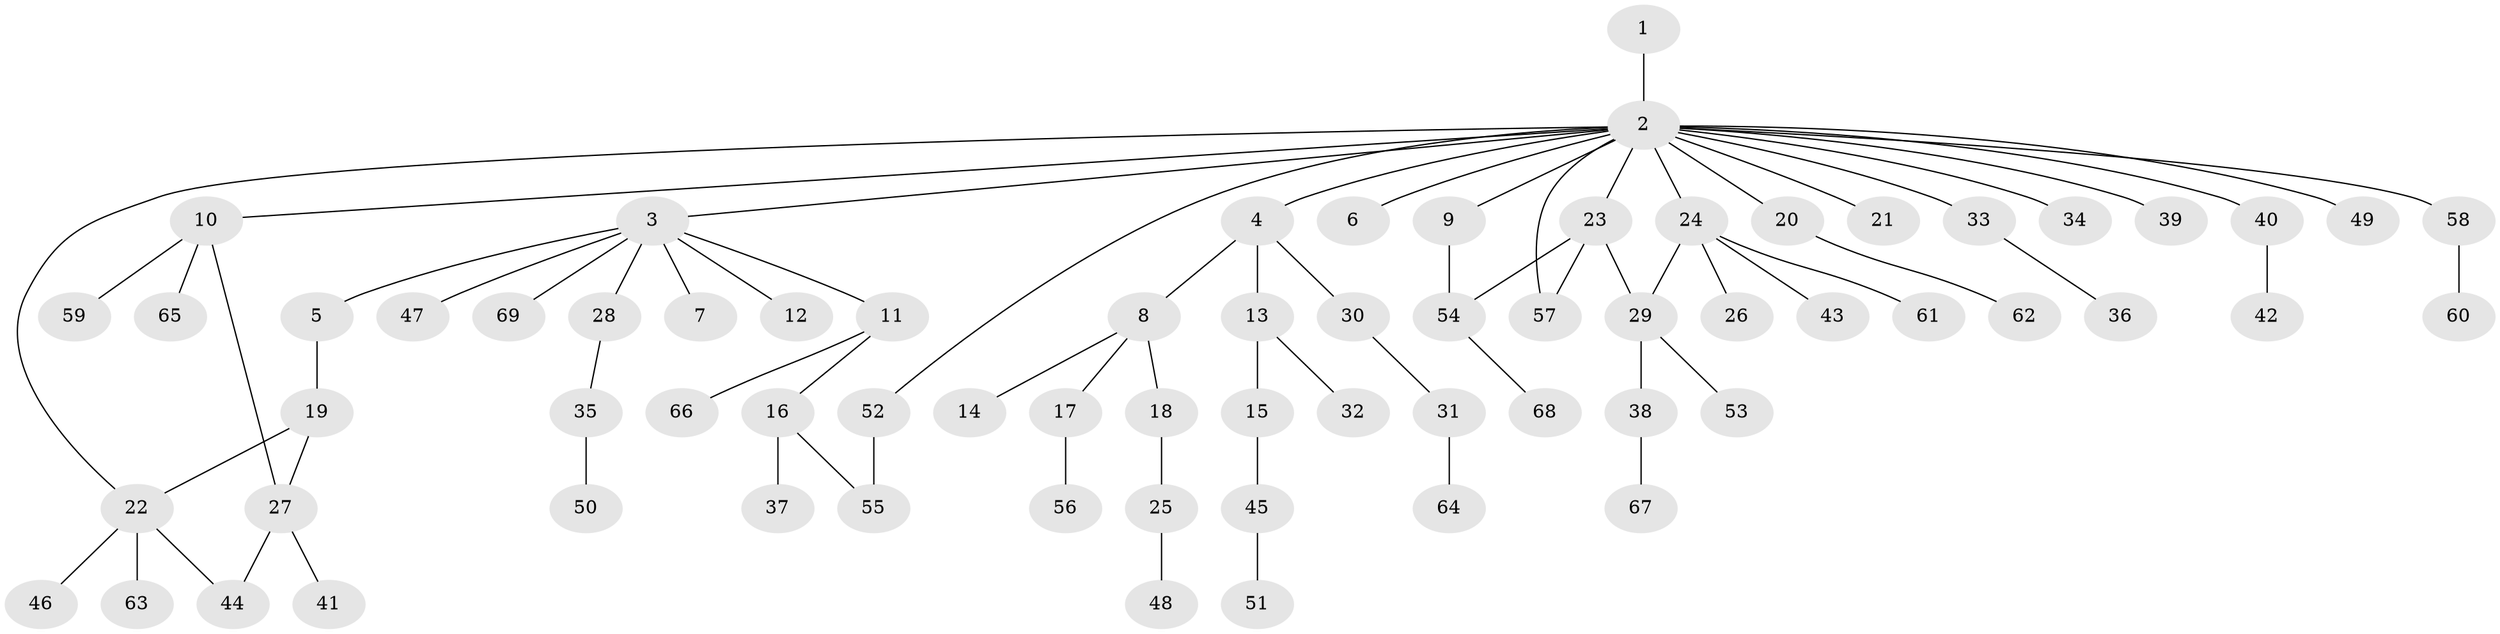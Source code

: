 // coarse degree distribution, {1: 0.6326530612244898, 18: 0.02040816326530612, 9: 0.02040816326530612, 4: 0.04081632653061224, 2: 0.16326530612244897, 3: 0.061224489795918366, 5: 0.04081632653061224, 7: 0.02040816326530612}
// Generated by graph-tools (version 1.1) at 2025/52/02/27/25 19:52:00]
// undirected, 69 vertices, 75 edges
graph export_dot {
graph [start="1"]
  node [color=gray90,style=filled];
  1;
  2;
  3;
  4;
  5;
  6;
  7;
  8;
  9;
  10;
  11;
  12;
  13;
  14;
  15;
  16;
  17;
  18;
  19;
  20;
  21;
  22;
  23;
  24;
  25;
  26;
  27;
  28;
  29;
  30;
  31;
  32;
  33;
  34;
  35;
  36;
  37;
  38;
  39;
  40;
  41;
  42;
  43;
  44;
  45;
  46;
  47;
  48;
  49;
  50;
  51;
  52;
  53;
  54;
  55;
  56;
  57;
  58;
  59;
  60;
  61;
  62;
  63;
  64;
  65;
  66;
  67;
  68;
  69;
  1 -- 2;
  2 -- 3;
  2 -- 4;
  2 -- 6;
  2 -- 9;
  2 -- 10;
  2 -- 20;
  2 -- 21;
  2 -- 22;
  2 -- 23;
  2 -- 24;
  2 -- 33;
  2 -- 34;
  2 -- 39;
  2 -- 40;
  2 -- 49;
  2 -- 52;
  2 -- 57;
  2 -- 58;
  3 -- 5;
  3 -- 7;
  3 -- 11;
  3 -- 12;
  3 -- 28;
  3 -- 47;
  3 -- 69;
  4 -- 8;
  4 -- 13;
  4 -- 30;
  5 -- 19;
  8 -- 14;
  8 -- 17;
  8 -- 18;
  9 -- 54;
  10 -- 27;
  10 -- 59;
  10 -- 65;
  11 -- 16;
  11 -- 66;
  13 -- 15;
  13 -- 32;
  15 -- 45;
  16 -- 37;
  16 -- 55;
  17 -- 56;
  18 -- 25;
  19 -- 22;
  19 -- 27;
  20 -- 62;
  22 -- 44;
  22 -- 46;
  22 -- 63;
  23 -- 29;
  23 -- 54;
  23 -- 57;
  24 -- 26;
  24 -- 29;
  24 -- 43;
  24 -- 61;
  25 -- 48;
  27 -- 41;
  27 -- 44;
  28 -- 35;
  29 -- 38;
  29 -- 53;
  30 -- 31;
  31 -- 64;
  33 -- 36;
  35 -- 50;
  38 -- 67;
  40 -- 42;
  45 -- 51;
  52 -- 55;
  54 -- 68;
  58 -- 60;
}
